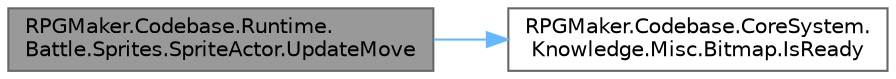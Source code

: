 digraph "RPGMaker.Codebase.Runtime.Battle.Sprites.SpriteActor.UpdateMove"
{
 // LATEX_PDF_SIZE
  bgcolor="transparent";
  edge [fontname=Helvetica,fontsize=10,labelfontname=Helvetica,labelfontsize=10];
  node [fontname=Helvetica,fontsize=10,shape=box,height=0.2,width=0.4];
  rankdir="LR";
  Node1 [id="Node000001",label="RPGMaker.Codebase.Runtime.\lBattle.Sprites.SpriteActor.UpdateMove",height=0.2,width=0.4,color="gray40", fillcolor="grey60", style="filled", fontcolor="black",tooltip="移動のアップデート"];
  Node1 -> Node2 [id="edge1_Node000001_Node000002",color="steelblue1",style="solid",tooltip=" "];
  Node2 [id="Node000002",label="RPGMaker.Codebase.CoreSystem.\lKnowledge.Misc.Bitmap.IsReady",height=0.2,width=0.4,color="grey40", fillcolor="white", style="filled",URL="$db/d8a/class_r_p_g_maker_1_1_codebase_1_1_core_system_1_1_knowledge_1_1_misc_1_1_bitmap.html#a1b364a8055a33c518c06d1786c04b0ac",tooltip="準備いいか？"];
}
